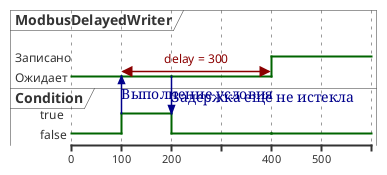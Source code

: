 @startuml

robust "ModbusDelayedWriter" as guard
robust "Condition" as cond

@guard
@100 <-> @+300 : delay = 300 

@0
cond is false
guard is Ожидает

@100
cond -> guard : Выполнение условия
cond is true
guard is Ожидает

@+100
guard -> cond : Задержка еще не истекла
cond is false
guard is Ожидает

@+200
cond is false
guard is Записано

@+100

@enduml